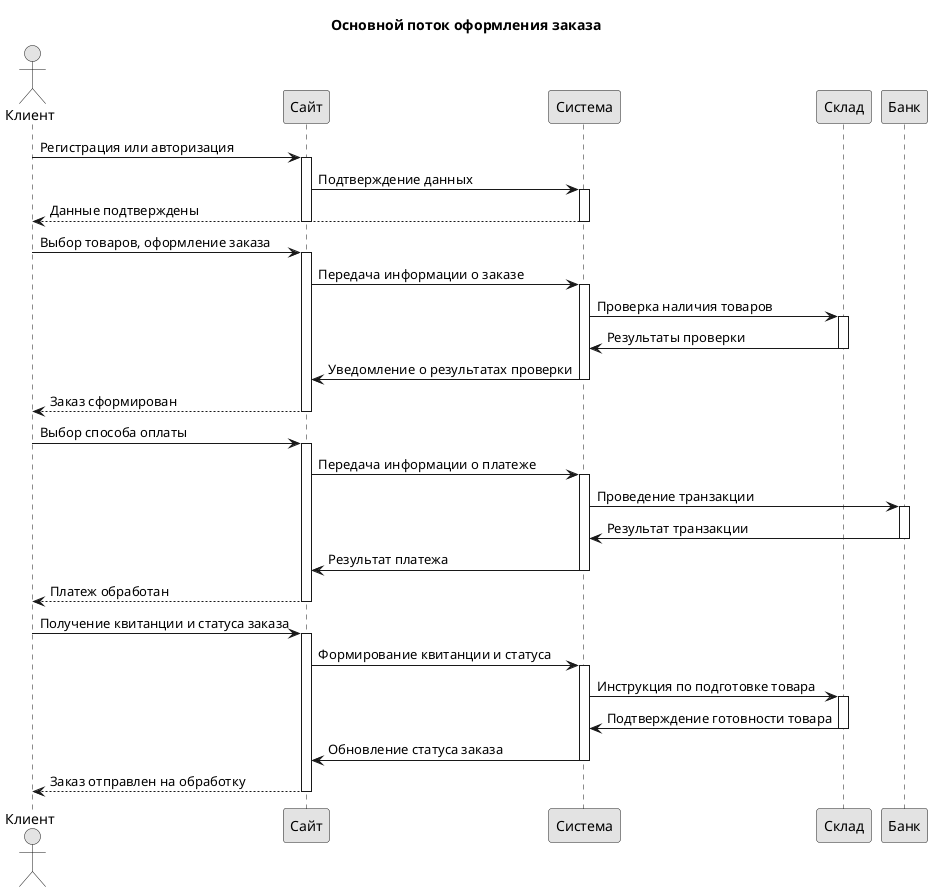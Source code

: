 @startuml

skinparam monochrome true
title Основной поток оформления заказа

actor Клиент
participant "Сайт" as site
participant "Система" as sys
participant "Склад" as warehouse
participant "Банк" as bank

Клиент -> site: Регистрация или авторизация
activate site
site -> sys: Подтверждение данных
activate sys
sys --> Клиент: Данные подтверждены
deactivate sys
deactivate site

Клиент -> site: Выбор товаров, оформление заказа
activate site
site -> sys: Передача информации о заказе
activate sys
sys -> warehouse: Проверка наличия товаров
activate warehouse
warehouse -> sys: Результаты проверки
deactivate warehouse
sys -> site: Уведомление о результатах проверки
deactivate sys
site --> Клиент: Заказ сформирован
deactivate site

Клиент -> site: Выбор способа оплаты
activate site
site -> sys: Передача информации о платеже
activate sys
sys -> bank: Проведение транзакции
activate bank
bank -> sys: Результат транзакции
deactivate bank
sys -> site: Результат платежа
deactivate sys
site --> Клиент: Платеж обработан
deactivate site

Клиент -> site: Получение квитанции и статуса заказа
activate site
site -> sys: Формирование квитанции и статуса
activate sys
sys -> warehouse: Инструкция по подготовке товара
activate warehouse
warehouse -> sys: Подтверждение готовности товара
deactivate warehouse
sys -> site: Обновление статуса заказа
deactivate sys
site --> Клиент: Заказ отправлен на обработку
deactivate site

@enduml
